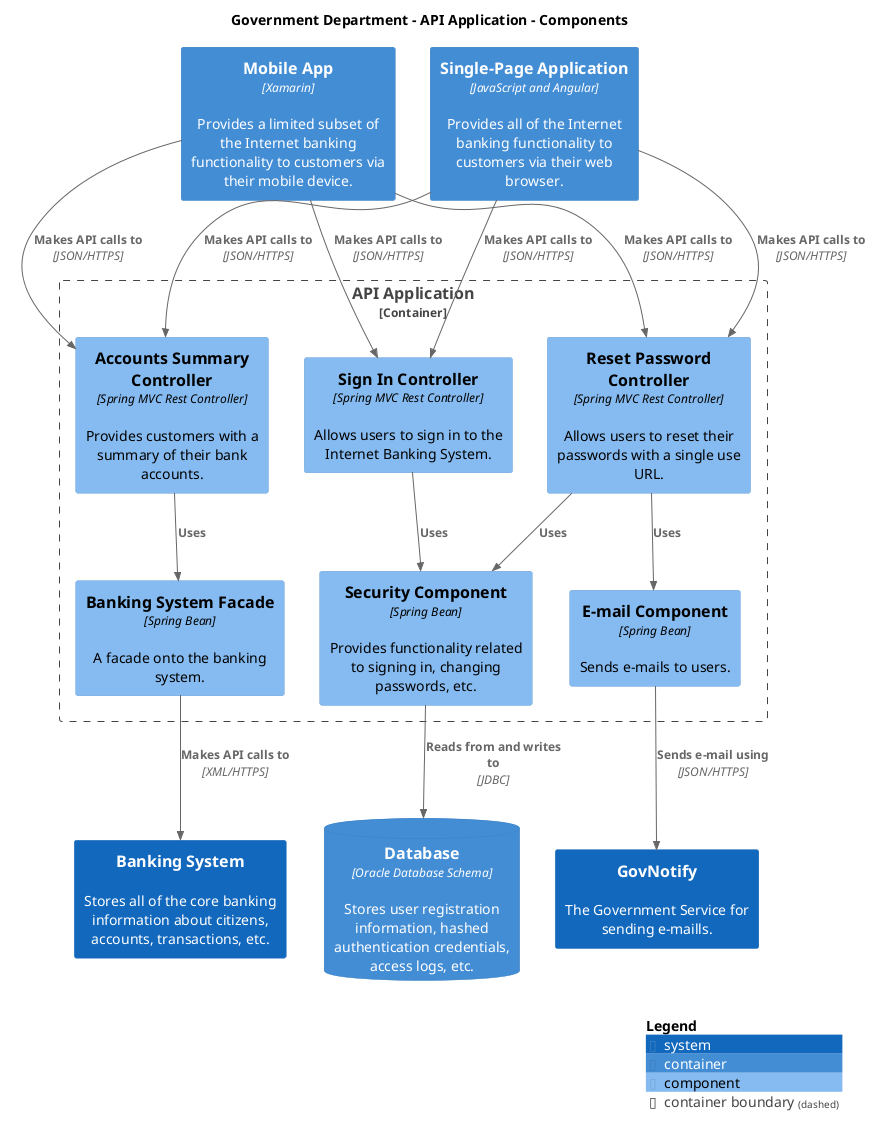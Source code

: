 @startuml
set separator none
title Government Department - API Application - Components

top to bottom direction

!include <C4/C4>
!include <C4/C4_Context>
!include <C4/C4_Container>
!include <C4/C4_Component>

System(GovNotify, "GovNotify", $descr="The Government Service for sending e-maills.", $tags="", $link="")
System(BankingSystem, "Banking System", $descr="Stores all of the core banking information about citizens, accounts, transactions, etc.", $tags="", $link="")
Container(GovernmentDepartment.SinglePageApplication, "Single-Page Application", $techn="JavaScript and Angular", $descr="Provides all of the Internet banking functionality to customers via their web browser.", $tags="", $link="")
Container(GovernmentDepartment.MobileApp, "Mobile App", $techn="Xamarin", $descr="Provides a limited subset of the Internet banking functionality to customers via their mobile device.", $tags="", $link="")
ContainerDb(GovernmentDepartment.Database, "Database", $techn="Oracle Database Schema", $descr="Stores user registration information, hashed authentication credentials, access logs, etc.", $tags="", $link="")

Container_Boundary("GovernmentDepartment.APIApplication_boundary", "API Application", $tags="") {
  Component(GovernmentDepartment.APIApplication.SignInController, "Sign In Controller", $techn="Spring MVC Rest Controller", $descr="Allows users to sign in to the Internet Banking System.", $tags="", $link="")
  Component(GovernmentDepartment.APIApplication.AccountsSummaryController, "Accounts Summary Controller", $techn="Spring MVC Rest Controller", $descr="Provides customers with a summary of their bank accounts.", $tags="", $link="")
  Component(GovernmentDepartment.APIApplication.ResetPasswordController, "Reset Password Controller", $techn="Spring MVC Rest Controller", $descr="Allows users to reset their passwords with a single use URL.", $tags="", $link="")
  Component(GovernmentDepartment.APIApplication.SecurityComponent, "Security Component", $techn="Spring Bean", $descr="Provides functionality related to signing in, changing passwords, etc.", $tags="", $link="")
  Component(GovernmentDepartment.APIApplication.BankingSystemFacade, "Banking System Facade", $techn="Spring Bean", $descr="A facade onto the banking system.", $tags="", $link="")
  Component(GovernmentDepartment.APIApplication.EmailComponent, "E-mail Component", $techn="Spring Bean", $descr="Sends e-mails to users.", $tags="", $link="")
}

Rel(GovernmentDepartment.SinglePageApplication, GovernmentDepartment.APIApplication.SignInController, "Makes API calls to", $techn="JSON/HTTPS", $tags="", $link="")
Rel(GovernmentDepartment.SinglePageApplication, GovernmentDepartment.APIApplication.AccountsSummaryController, "Makes API calls to", $techn="JSON/HTTPS", $tags="", $link="")
Rel(GovernmentDepartment.SinglePageApplication, GovernmentDepartment.APIApplication.ResetPasswordController, "Makes API calls to", $techn="JSON/HTTPS", $tags="", $link="")
Rel(GovernmentDepartment.MobileApp, GovernmentDepartment.APIApplication.SignInController, "Makes API calls to", $techn="JSON/HTTPS", $tags="", $link="")
Rel(GovernmentDepartment.MobileApp, GovernmentDepartment.APIApplication.AccountsSummaryController, "Makes API calls to", $techn="JSON/HTTPS", $tags="", $link="")
Rel(GovernmentDepartment.MobileApp, GovernmentDepartment.APIApplication.ResetPasswordController, "Makes API calls to", $techn="JSON/HTTPS", $tags="", $link="")
Rel(GovernmentDepartment.APIApplication.SignInController, GovernmentDepartment.APIApplication.SecurityComponent, "Uses", $techn="", $tags="", $link="")
Rel(GovernmentDepartment.APIApplication.AccountsSummaryController, GovernmentDepartment.APIApplication.BankingSystemFacade, "Uses", $techn="", $tags="", $link="")
Rel(GovernmentDepartment.APIApplication.ResetPasswordController, GovernmentDepartment.APIApplication.SecurityComponent, "Uses", $techn="", $tags="", $link="")
Rel(GovernmentDepartment.APIApplication.ResetPasswordController, GovernmentDepartment.APIApplication.EmailComponent, "Uses", $techn="", $tags="", $link="")
Rel(GovernmentDepartment.APIApplication.SecurityComponent, GovernmentDepartment.Database, "Reads from and writes to", $techn="JDBC", $tags="", $link="")
Rel(GovernmentDepartment.APIApplication.BankingSystemFacade, BankingSystem, "Makes API calls to", $techn="XML/HTTPS", $tags="", $link="")
Rel(GovernmentDepartment.APIApplication.EmailComponent, GovNotify, "Sends e-mail using", $techn="JSON/HTTPS", $tags="", $link="")

SHOW_LEGEND(true)
@enduml